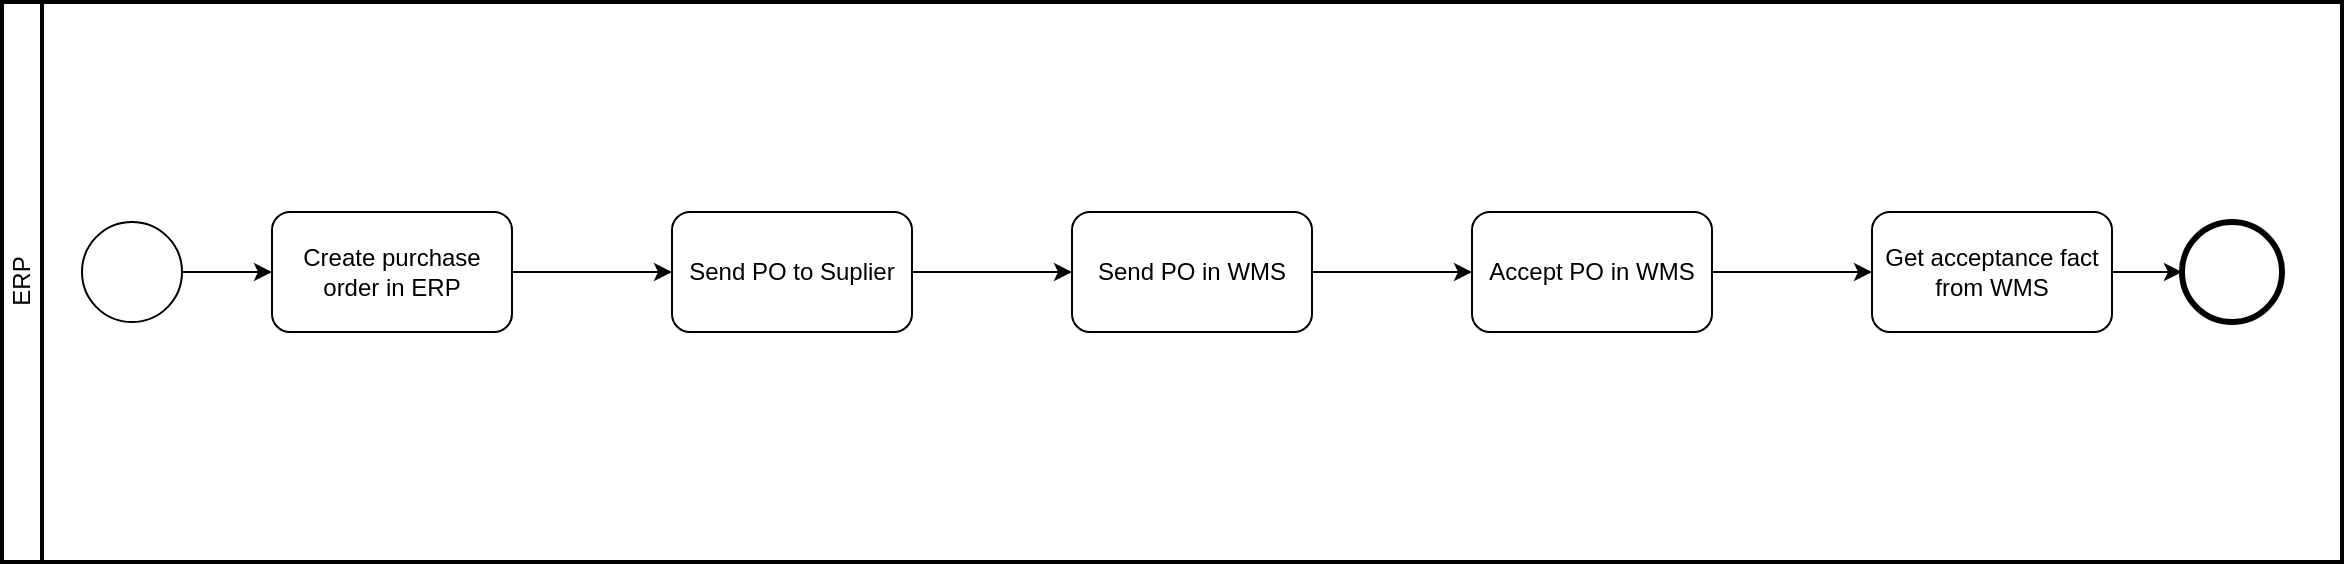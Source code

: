 <mxfile version="20.3.6" type="github">
  <diagram name="Page-1" id="e7e014a7-5840-1c2e-5031-d8a46d1fe8dd">
    <mxGraphModel dx="1577" dy="803" grid="1" gridSize="10" guides="1" tooltips="1" connect="1" arrows="1" fold="1" page="1" pageScale="1" pageWidth="1169" pageHeight="826" background="none" math="0" shadow="0">
      <root>
        <mxCell id="0" />
        <mxCell id="1" parent="0" />
        <mxCell id="up6_apC2mIbX7ITLEmaO-42" value="ERP" style="swimlane;html=1;startSize=20;fontStyle=0;collapsible=0;horizontal=0;swimlaneLine=1;swimlaneFillColor=#ffffff;strokeWidth=2;" vertex="1" parent="1">
          <mxGeometry x="90" y="120" width="1170" height="280" as="geometry" />
        </mxCell>
        <mxCell id="up6_apC2mIbX7ITLEmaO-46" value="" style="edgeStyle=orthogonalEdgeStyle;rounded=0;orthogonalLoop=1;jettySize=auto;html=1;" edge="1" parent="up6_apC2mIbX7ITLEmaO-42" source="up6_apC2mIbX7ITLEmaO-44" target="up6_apC2mIbX7ITLEmaO-45">
          <mxGeometry relative="1" as="geometry" />
        </mxCell>
        <mxCell id="up6_apC2mIbX7ITLEmaO-44" value="" style="points=[[0.145,0.145,0],[0.5,0,0],[0.855,0.145,0],[1,0.5,0],[0.855,0.855,0],[0.5,1,0],[0.145,0.855,0],[0,0.5,0]];shape=mxgraph.bpmn.event;html=1;verticalLabelPosition=bottom;labelBackgroundColor=#ffffff;verticalAlign=top;align=center;perimeter=ellipsePerimeter;outlineConnect=0;aspect=fixed;outline=standard;symbol=general;" vertex="1" parent="up6_apC2mIbX7ITLEmaO-42">
          <mxGeometry x="40" y="110" width="50" height="50" as="geometry" />
        </mxCell>
        <mxCell id="up6_apC2mIbX7ITLEmaO-48" value="" style="edgeStyle=orthogonalEdgeStyle;rounded=0;orthogonalLoop=1;jettySize=auto;html=1;" edge="1" parent="up6_apC2mIbX7ITLEmaO-42" source="up6_apC2mIbX7ITLEmaO-45" target="up6_apC2mIbX7ITLEmaO-47">
          <mxGeometry relative="1" as="geometry" />
        </mxCell>
        <mxCell id="up6_apC2mIbX7ITLEmaO-45" value="Create purchase order in ERP" style="rounded=1;whiteSpace=wrap;html=1;verticalAlign=middle;fillColor=rgb(255, 255, 255);strokeColor=rgb(0, 0, 0);fontColor=rgb(0, 0, 0);labelBackgroundColor=#ffffff;" vertex="1" parent="up6_apC2mIbX7ITLEmaO-42">
          <mxGeometry x="135" y="105" width="120" height="60" as="geometry" />
        </mxCell>
        <mxCell id="up6_apC2mIbX7ITLEmaO-50" value="" style="edgeStyle=orthogonalEdgeStyle;rounded=0;orthogonalLoop=1;jettySize=auto;html=1;" edge="1" parent="up6_apC2mIbX7ITLEmaO-42" source="up6_apC2mIbX7ITLEmaO-47" target="up6_apC2mIbX7ITLEmaO-49">
          <mxGeometry relative="1" as="geometry" />
        </mxCell>
        <mxCell id="up6_apC2mIbX7ITLEmaO-47" value="Send PO to Suplier" style="rounded=1;whiteSpace=wrap;html=1;verticalAlign=middle;fillColor=rgb(255, 255, 255);strokeColor=rgb(0, 0, 0);fontColor=rgb(0, 0, 0);labelBackgroundColor=#ffffff;" vertex="1" parent="up6_apC2mIbX7ITLEmaO-42">
          <mxGeometry x="335" y="105" width="120" height="60" as="geometry" />
        </mxCell>
        <mxCell id="up6_apC2mIbX7ITLEmaO-52" value="" style="edgeStyle=orthogonalEdgeStyle;rounded=0;orthogonalLoop=1;jettySize=auto;html=1;" edge="1" parent="up6_apC2mIbX7ITLEmaO-42" source="up6_apC2mIbX7ITLEmaO-49" target="up6_apC2mIbX7ITLEmaO-51">
          <mxGeometry relative="1" as="geometry" />
        </mxCell>
        <mxCell id="up6_apC2mIbX7ITLEmaO-49" value="Send PO in WMS" style="rounded=1;whiteSpace=wrap;html=1;verticalAlign=middle;fillColor=rgb(255, 255, 255);strokeColor=rgb(0, 0, 0);fontColor=rgb(0, 0, 0);labelBackgroundColor=#ffffff;" vertex="1" parent="up6_apC2mIbX7ITLEmaO-42">
          <mxGeometry x="535" y="105" width="120" height="60" as="geometry" />
        </mxCell>
        <mxCell id="up6_apC2mIbX7ITLEmaO-54" value="" style="edgeStyle=orthogonalEdgeStyle;rounded=0;orthogonalLoop=1;jettySize=auto;html=1;" edge="1" parent="up6_apC2mIbX7ITLEmaO-42" source="up6_apC2mIbX7ITLEmaO-51" target="up6_apC2mIbX7ITLEmaO-53">
          <mxGeometry relative="1" as="geometry" />
        </mxCell>
        <mxCell id="up6_apC2mIbX7ITLEmaO-51" value="Accept PO in WMS" style="rounded=1;whiteSpace=wrap;html=1;verticalAlign=middle;fillColor=rgb(255, 255, 255);strokeColor=rgb(0, 0, 0);fontColor=rgb(0, 0, 0);labelBackgroundColor=#ffffff;" vertex="1" parent="up6_apC2mIbX7ITLEmaO-42">
          <mxGeometry x="735" y="105" width="120" height="60" as="geometry" />
        </mxCell>
        <mxCell id="up6_apC2mIbX7ITLEmaO-57" value="" style="edgeStyle=orthogonalEdgeStyle;rounded=0;orthogonalLoop=1;jettySize=auto;html=1;" edge="1" parent="up6_apC2mIbX7ITLEmaO-42" source="up6_apC2mIbX7ITLEmaO-53">
          <mxGeometry relative="1" as="geometry">
            <mxPoint x="1090" y="135" as="targetPoint" />
          </mxGeometry>
        </mxCell>
        <mxCell id="up6_apC2mIbX7ITLEmaO-53" value="Get acceptance fact from WMS" style="rounded=1;whiteSpace=wrap;html=1;verticalAlign=middle;fillColor=rgb(255, 255, 255);strokeColor=rgb(0, 0, 0);fontColor=rgb(0, 0, 0);labelBackgroundColor=#ffffff;" vertex="1" parent="up6_apC2mIbX7ITLEmaO-42">
          <mxGeometry x="935" y="105" width="120" height="60" as="geometry" />
        </mxCell>
        <mxCell id="up6_apC2mIbX7ITLEmaO-58" value="" style="points=[[0.145,0.145,0],[0.5,0,0],[0.855,0.145,0],[1,0.5,0],[0.855,0.855,0],[0.5,1,0],[0.145,0.855,0],[0,0.5,0]];shape=mxgraph.bpmn.event;html=1;verticalLabelPosition=bottom;labelBackgroundColor=#ffffff;verticalAlign=top;align=center;perimeter=ellipsePerimeter;outlineConnect=0;aspect=fixed;outline=end;symbol=terminate2;" vertex="1" parent="up6_apC2mIbX7ITLEmaO-42">
          <mxGeometry x="1090" y="110" width="50" height="50" as="geometry" />
        </mxCell>
      </root>
    </mxGraphModel>
  </diagram>
</mxfile>
